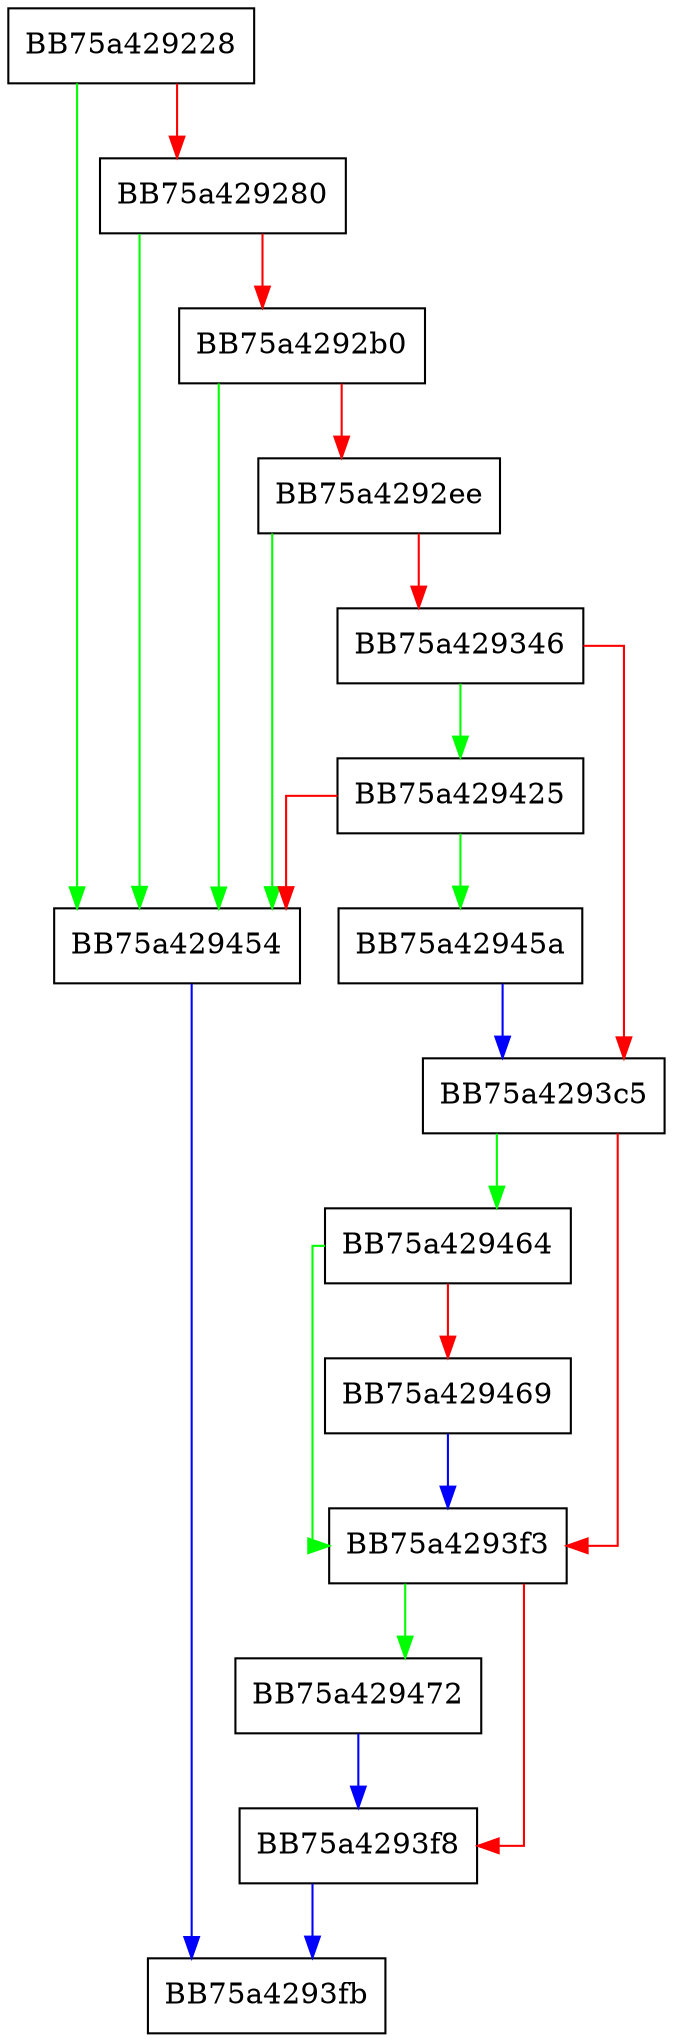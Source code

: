 digraph BMSearchFile {
  node [shape="box"];
  graph [splines=ortho];
  BB75a429228 -> BB75a429454 [color="green"];
  BB75a429228 -> BB75a429280 [color="red"];
  BB75a429280 -> BB75a429454 [color="green"];
  BB75a429280 -> BB75a4292b0 [color="red"];
  BB75a4292b0 -> BB75a429454 [color="green"];
  BB75a4292b0 -> BB75a4292ee [color="red"];
  BB75a4292ee -> BB75a429454 [color="green"];
  BB75a4292ee -> BB75a429346 [color="red"];
  BB75a429346 -> BB75a429425 [color="green"];
  BB75a429346 -> BB75a4293c5 [color="red"];
  BB75a4293c5 -> BB75a429464 [color="green"];
  BB75a4293c5 -> BB75a4293f3 [color="red"];
  BB75a4293f3 -> BB75a429472 [color="green"];
  BB75a4293f3 -> BB75a4293f8 [color="red"];
  BB75a4293f8 -> BB75a4293fb [color="blue"];
  BB75a429425 -> BB75a42945a [color="green"];
  BB75a429425 -> BB75a429454 [color="red"];
  BB75a429454 -> BB75a4293fb [color="blue"];
  BB75a42945a -> BB75a4293c5 [color="blue"];
  BB75a429464 -> BB75a4293f3 [color="green"];
  BB75a429464 -> BB75a429469 [color="red"];
  BB75a429469 -> BB75a4293f3 [color="blue"];
  BB75a429472 -> BB75a4293f8 [color="blue"];
}